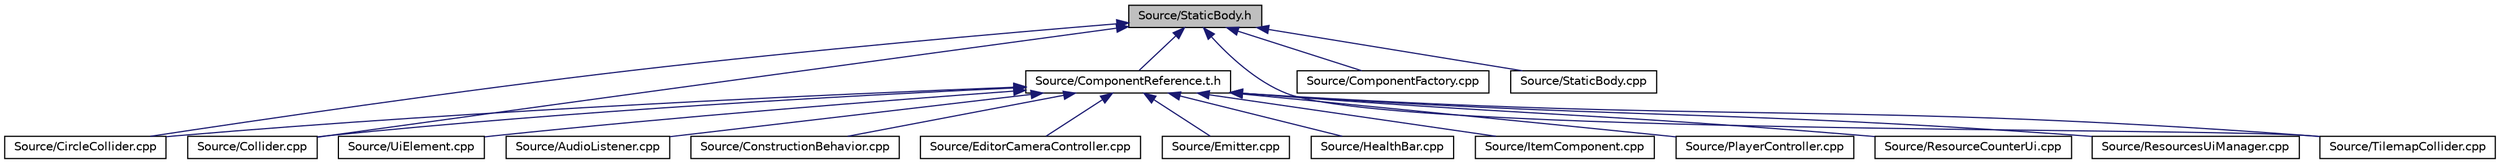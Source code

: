 digraph "Source/StaticBody.h"
{
 // LATEX_PDF_SIZE
  edge [fontname="Helvetica",fontsize="10",labelfontname="Helvetica",labelfontsize="10"];
  node [fontname="Helvetica",fontsize="10",shape=record];
  Node1 [label="Source/StaticBody.h",height=0.2,width=0.4,color="black", fillcolor="grey75", style="filled", fontcolor="black",tooltip="pysics body which can be collided with and does not move"];
  Node1 -> Node2 [dir="back",color="midnightblue",fontsize="10",style="solid"];
  Node2 [label="Source/CircleCollider.cpp",height=0.2,width=0.4,color="black", fillcolor="white", style="filled",URL="$CircleCollider_8cpp.html",tooltip="Circle-shaped collider."];
  Node1 -> Node3 [dir="back",color="midnightblue",fontsize="10",style="solid"];
  Node3 [label="Source/Collider.cpp",height=0.2,width=0.4,color="black", fillcolor="white", style="filled",URL="$Collider_8cpp.html",tooltip="Base component for detecting collisions."];
  Node1 -> Node4 [dir="back",color="midnightblue",fontsize="10",style="solid"];
  Node4 [label="Source/ComponentFactory.cpp",height=0.2,width=0.4,color="black", fillcolor="white", style="filled",URL="$ComponentFactory_8cpp.html",tooltip="Definitions for the component factory class."];
  Node1 -> Node5 [dir="back",color="midnightblue",fontsize="10",style="solid"];
  Node5 [label="Source/ComponentReference.t.h",height=0.2,width=0.4,color="black", fillcolor="white", style="filled",URL="$ComponentReference_8t_8h.html",tooltip="a reference to a component in the scene"];
  Node5 -> Node6 [dir="back",color="midnightblue",fontsize="10",style="solid"];
  Node6 [label="Source/AudioListener.cpp",height=0.2,width=0.4,color="black", fillcolor="white", style="filled",URL="$AudioListener_8cpp.html",tooltip="Component that picks up spatial audio."];
  Node5 -> Node2 [dir="back",color="midnightblue",fontsize="10",style="solid"];
  Node5 -> Node3 [dir="back",color="midnightblue",fontsize="10",style="solid"];
  Node5 -> Node7 [dir="back",color="midnightblue",fontsize="10",style="solid"];
  Node7 [label="Source/ConstructionBehavior.cpp",height=0.2,width=0.4,color="black", fillcolor="white", style="filled",URL="$ConstructionBehavior_8cpp.html",tooltip="handles the construction of towers and modification of terrain"];
  Node5 -> Node8 [dir="back",color="midnightblue",fontsize="10",style="solid"];
  Node8 [label="Source/EditorCameraController.cpp",height=0.2,width=0.4,color="black", fillcolor="white", style="filled",URL="$EditorCameraController_8cpp.html",tooltip="controls the camera while in the editor"];
  Node5 -> Node9 [dir="back",color="midnightblue",fontsize="10",style="solid"];
  Node9 [label="Source/Emitter.cpp",height=0.2,width=0.4,color="black", fillcolor="white", style="filled",URL="$Emitter_8cpp.html",tooltip="Controls timing of particle emissions, and their init data."];
  Node5 -> Node10 [dir="back",color="midnightblue",fontsize="10",style="solid"];
  Node10 [label="Source/HealthBar.cpp",height=0.2,width=0.4,color="black", fillcolor="white", style="filled",URL="$HealthBar_8cpp.html",tooltip="health bar UI that displays offset from an Entity with a Health component"];
  Node5 -> Node11 [dir="back",color="midnightblue",fontsize="10",style="solid"];
  Node11 [label="Source/ItemComponent.cpp",height=0.2,width=0.4,color="black", fillcolor="white", style="filled",URL="$ItemComponent_8cpp.html",tooltip="Item in the world that can be picked up."];
  Node5 -> Node12 [dir="back",color="midnightblue",fontsize="10",style="solid"];
  Node12 [label="Source/PlayerController.cpp",height=0.2,width=0.4,color="black", fillcolor="white", style="filled",URL="$PlayerController_8cpp.html",tooltip="PlayerController Behaviour Class."];
  Node5 -> Node13 [dir="back",color="midnightblue",fontsize="10",style="solid"];
  Node13 [label="Source/ResourceCounterUi.cpp",height=0.2,width=0.4,color="black", fillcolor="white", style="filled",URL="$ResourceCounterUi_8cpp.html",tooltip="Ui Component that displays a resource sprite and a count."];
  Node5 -> Node14 [dir="back",color="midnightblue",fontsize="10",style="solid"];
  Node14 [label="Source/ResourcesUiManager.cpp",height=0.2,width=0.4,color="black", fillcolor="white", style="filled",URL="$ResourcesUiManager_8cpp.html",tooltip="Component that manages the UI for displaying what resources a player currently has."];
  Node5 -> Node15 [dir="back",color="midnightblue",fontsize="10",style="solid"];
  Node15 [label="Source/TilemapCollider.cpp",height=0.2,width=0.4,color="black", fillcolor="white", style="filled",URL="$TilemapCollider_8cpp.html",tooltip="tilemap collider"];
  Node5 -> Node16 [dir="back",color="midnightblue",fontsize="10",style="solid"];
  Node16 [label="Source/UiElement.cpp",height=0.2,width=0.4,color="black", fillcolor="white", style="filled",URL="$UiElement_8cpp.html",tooltip="Ui element component."];
  Node1 -> Node17 [dir="back",color="midnightblue",fontsize="10",style="solid"];
  Node17 [label="Source/StaticBody.cpp",height=0.2,width=0.4,color="black", fillcolor="white", style="filled",URL="$StaticBody_8cpp.html",tooltip="pysics body which can be collided with and does not move"];
  Node1 -> Node15 [dir="back",color="midnightblue",fontsize="10",style="solid"];
}
